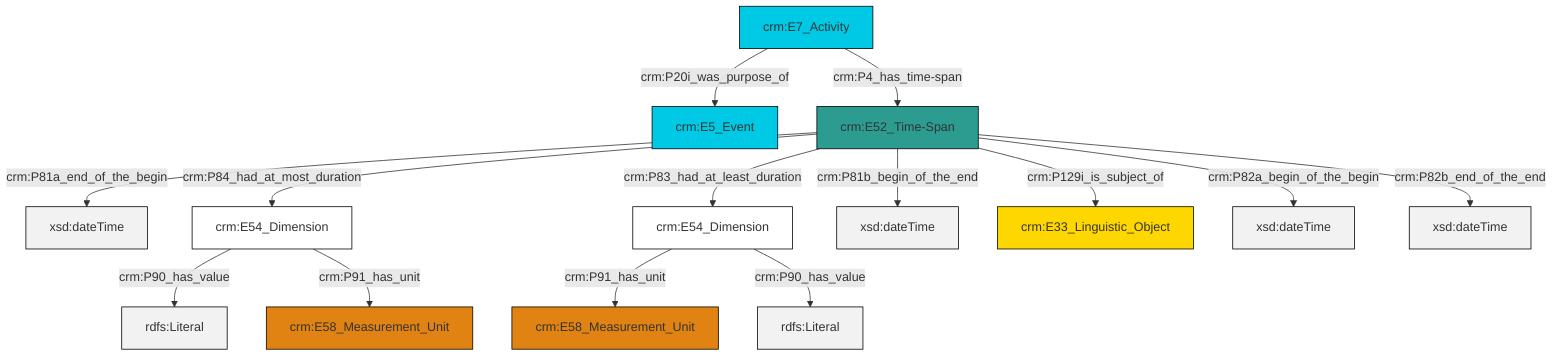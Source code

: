 graph TD
classDef Literal fill:#f2f2f2,stroke:#000000;
classDef CRM_Entity fill:#FFFFFF,stroke:#000000;
classDef Temporal_Entity fill:#00C9E6, stroke:#000000;
classDef Type fill:#E18312, stroke:#000000;
classDef Time-Span fill:#2C9C91, stroke:#000000;
classDef Appellation fill:#FFEB7F, stroke:#000000;
classDef Place fill:#008836, stroke:#000000;
classDef Persistent_Item fill:#B266B2, stroke:#000000;
classDef Conceptual_Object fill:#FFD700, stroke:#000000;
classDef Physical_Thing fill:#D2B48C, stroke:#000000;
classDef Actor fill:#f58aad, stroke:#000000;
classDef PC_Classes fill:#4ce600, stroke:#000000;
classDef Multi fill:#cccccc,stroke:#000000;

0["crm:E7_Activity"]:::Temporal_Entity -->|crm:P20i_was_purpose_of| 1["crm:E5_Event"]:::Temporal_Entity
2["crm:E52_Time-Span"]:::Time-Span -->|crm:P81a_end_of_the_begin| 3[xsd:dateTime]:::Literal
4["crm:E54_Dimension"]:::CRM_Entity -->|crm:P90_has_value| 5[rdfs:Literal]:::Literal
2["crm:E52_Time-Span"]:::Time-Span -->|crm:P81b_begin_of_the_end| 8[xsd:dateTime]:::Literal
0["crm:E7_Activity"]:::Temporal_Entity -->|crm:P4_has_time-span| 2["crm:E52_Time-Span"]:::Time-Span
4["crm:E54_Dimension"]:::CRM_Entity -->|crm:P91_has_unit| 9["crm:E58_Measurement_Unit"]:::Type
6["crm:E54_Dimension"]:::CRM_Entity -->|crm:P91_has_unit| 10["crm:E58_Measurement_Unit"]:::Type
2["crm:E52_Time-Span"]:::Time-Span -->|crm:P84_had_at_most_duration| 4["crm:E54_Dimension"]:::CRM_Entity
2["crm:E52_Time-Span"]:::Time-Span -->|crm:P83_had_at_least_duration| 6["crm:E54_Dimension"]:::CRM_Entity
2["crm:E52_Time-Span"]:::Time-Span -->|crm:P129i_is_subject_of| 14["crm:E33_Linguistic_Object"]:::Conceptual_Object
2["crm:E52_Time-Span"]:::Time-Span -->|crm:P82a_begin_of_the_begin| 17[xsd:dateTime]:::Literal
6["crm:E54_Dimension"]:::CRM_Entity -->|crm:P90_has_value| 19[rdfs:Literal]:::Literal
2["crm:E52_Time-Span"]:::Time-Span -->|crm:P82b_end_of_the_end| 20[xsd:dateTime]:::Literal